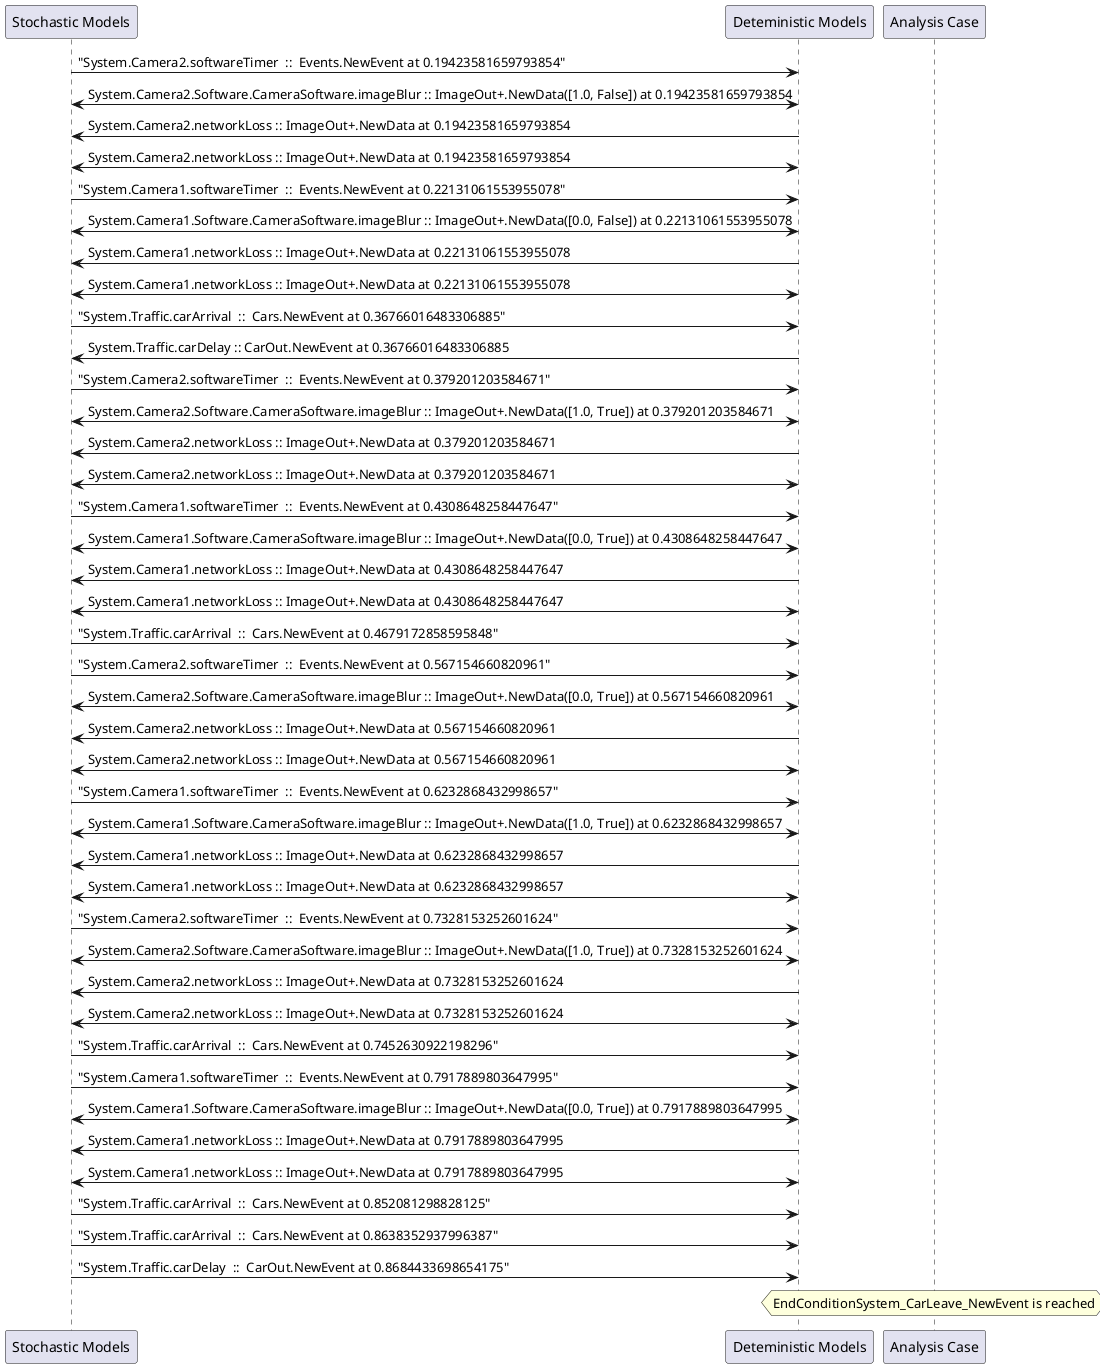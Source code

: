 
	@startuml
	participant "Stochastic Models" as stochmodel
	participant "Deteministic Models" as detmodel
	participant "Analysis Case" as analysis
	{25957_stop} stochmodel -> detmodel : "System.Camera2.softwareTimer  ::  Events.NewEvent at 0.19423581659793854"
detmodel <-> stochmodel : System.Camera2.Software.CameraSoftware.imageBlur :: ImageOut+.NewData([1.0, False]) at 0.19423581659793854
detmodel -> stochmodel : System.Camera2.networkLoss :: ImageOut+.NewData at 0.19423581659793854
detmodel <-> stochmodel : System.Camera2.networkLoss :: ImageOut+.NewData at 0.19423581659793854
{25941_stop} stochmodel -> detmodel : "System.Camera1.softwareTimer  ::  Events.NewEvent at 0.22131061553955078"
detmodel <-> stochmodel : System.Camera1.Software.CameraSoftware.imageBlur :: ImageOut+.NewData([0.0, False]) at 0.22131061553955078
detmodel -> stochmodel : System.Camera1.networkLoss :: ImageOut+.NewData at 0.22131061553955078
detmodel <-> stochmodel : System.Camera1.networkLoss :: ImageOut+.NewData at 0.22131061553955078
{25973_stop} stochmodel -> detmodel : "System.Traffic.carArrival  ::  Cars.NewEvent at 0.36766016483306885"
{25984_start} detmodel -> stochmodel : System.Traffic.carDelay :: CarOut.NewEvent at 0.36766016483306885
{25958_stop} stochmodel -> detmodel : "System.Camera2.softwareTimer  ::  Events.NewEvent at 0.379201203584671"
detmodel <-> stochmodel : System.Camera2.Software.CameraSoftware.imageBlur :: ImageOut+.NewData([1.0, True]) at 0.379201203584671
detmodel -> stochmodel : System.Camera2.networkLoss :: ImageOut+.NewData at 0.379201203584671
detmodel <-> stochmodel : System.Camera2.networkLoss :: ImageOut+.NewData at 0.379201203584671
{25942_stop} stochmodel -> detmodel : "System.Camera1.softwareTimer  ::  Events.NewEvent at 0.4308648258447647"
detmodel <-> stochmodel : System.Camera1.Software.CameraSoftware.imageBlur :: ImageOut+.NewData([0.0, True]) at 0.4308648258447647
detmodel -> stochmodel : System.Camera1.networkLoss :: ImageOut+.NewData at 0.4308648258447647
detmodel <-> stochmodel : System.Camera1.networkLoss :: ImageOut+.NewData at 0.4308648258447647
{25974_stop} stochmodel -> detmodel : "System.Traffic.carArrival  ::  Cars.NewEvent at 0.4679172858595848"
{25959_stop} stochmodel -> detmodel : "System.Camera2.softwareTimer  ::  Events.NewEvent at 0.567154660820961"
detmodel <-> stochmodel : System.Camera2.Software.CameraSoftware.imageBlur :: ImageOut+.NewData([0.0, True]) at 0.567154660820961
detmodel -> stochmodel : System.Camera2.networkLoss :: ImageOut+.NewData at 0.567154660820961
detmodel <-> stochmodel : System.Camera2.networkLoss :: ImageOut+.NewData at 0.567154660820961
{25943_stop} stochmodel -> detmodel : "System.Camera1.softwareTimer  ::  Events.NewEvent at 0.6232868432998657"
detmodel <-> stochmodel : System.Camera1.Software.CameraSoftware.imageBlur :: ImageOut+.NewData([1.0, True]) at 0.6232868432998657
detmodel -> stochmodel : System.Camera1.networkLoss :: ImageOut+.NewData at 0.6232868432998657
detmodel <-> stochmodel : System.Camera1.networkLoss :: ImageOut+.NewData at 0.6232868432998657
{25960_stop} stochmodel -> detmodel : "System.Camera2.softwareTimer  ::  Events.NewEvent at 0.7328153252601624"
detmodel <-> stochmodel : System.Camera2.Software.CameraSoftware.imageBlur :: ImageOut+.NewData([1.0, True]) at 0.7328153252601624
detmodel -> stochmodel : System.Camera2.networkLoss :: ImageOut+.NewData at 0.7328153252601624
detmodel <-> stochmodel : System.Camera2.networkLoss :: ImageOut+.NewData at 0.7328153252601624
{25975_stop} stochmodel -> detmodel : "System.Traffic.carArrival  ::  Cars.NewEvent at 0.7452630922198296"
{25944_stop} stochmodel -> detmodel : "System.Camera1.softwareTimer  ::  Events.NewEvent at 0.7917889803647995"
detmodel <-> stochmodel : System.Camera1.Software.CameraSoftware.imageBlur :: ImageOut+.NewData([0.0, True]) at 0.7917889803647995
detmodel -> stochmodel : System.Camera1.networkLoss :: ImageOut+.NewData at 0.7917889803647995
detmodel <-> stochmodel : System.Camera1.networkLoss :: ImageOut+.NewData at 0.7917889803647995
{25976_stop} stochmodel -> detmodel : "System.Traffic.carArrival  ::  Cars.NewEvent at 0.852081298828125"
{25977_stop} stochmodel -> detmodel : "System.Traffic.carArrival  ::  Cars.NewEvent at 0.8638352937996387"
{25984_stop} stochmodel -> detmodel : "System.Traffic.carDelay  ::  CarOut.NewEvent at 0.8684433698654175"
{25984_start} <-> {25984_stop} : delay
hnote over analysis 
EndConditionSystem_CarLeave_NewEvent is reached
endnote
@enduml